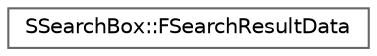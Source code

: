 digraph "Graphical Class Hierarchy"
{
 // INTERACTIVE_SVG=YES
 // LATEX_PDF_SIZE
  bgcolor="transparent";
  edge [fontname=Helvetica,fontsize=10,labelfontname=Helvetica,labelfontsize=10];
  node [fontname=Helvetica,fontsize=10,shape=box,height=0.2,width=0.4];
  rankdir="LR";
  Node0 [id="Node000000",label="SSearchBox::FSearchResultData",height=0.2,width=0.4,color="grey40", fillcolor="white", style="filled",URL="$d1/dfd/structSSearchBox_1_1FSearchResultData.html",tooltip="Data for external search results to be shown in the search box."];
}

